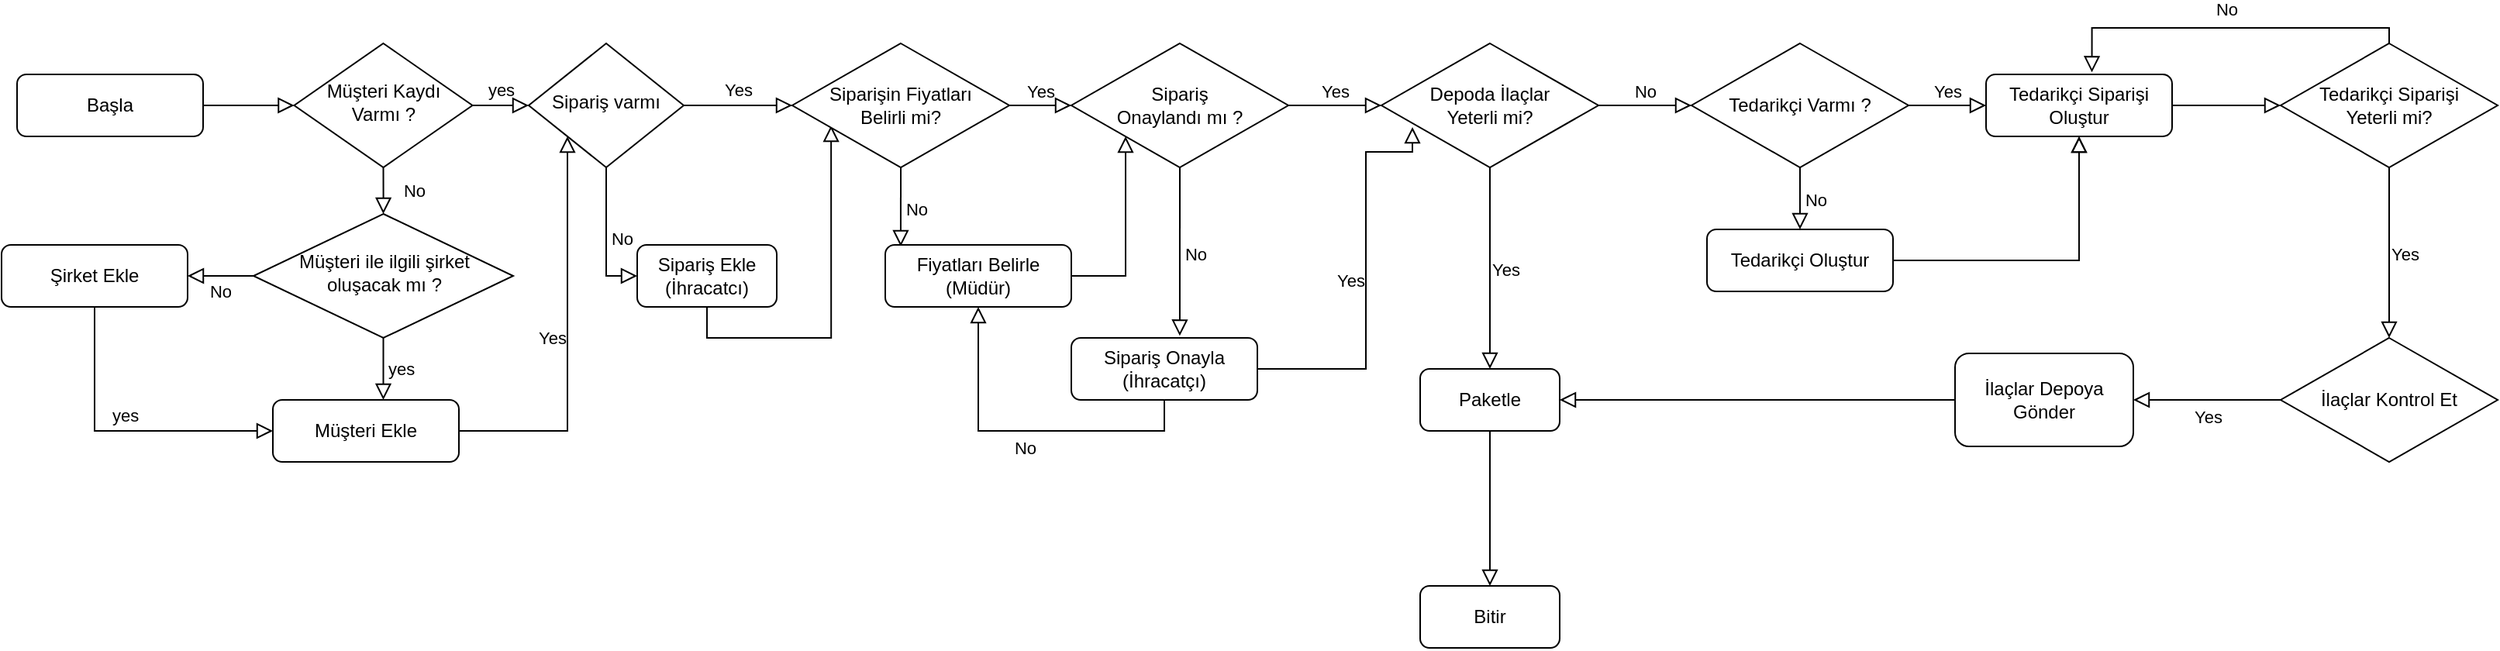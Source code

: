 <mxfile version="13.9.2" type="github">
  <diagram id="C5RBs43oDa-KdzZeNtuy" name="Page-1">
    <mxGraphModel dx="716" dy="358" grid="1" gridSize="10" guides="1" tooltips="1" connect="1" arrows="1" fold="1" page="1" pageScale="1" pageWidth="827" pageHeight="1169" math="0" shadow="0">
      <root>
        <mxCell id="WIyWlLk6GJQsqaUBKTNV-0" />
        <mxCell id="WIyWlLk6GJQsqaUBKTNV-1" parent="WIyWlLk6GJQsqaUBKTNV-0" />
        <mxCell id="WIyWlLk6GJQsqaUBKTNV-2" value="" style="rounded=0;html=1;jettySize=auto;orthogonalLoop=1;fontSize=11;endArrow=block;endFill=0;endSize=8;strokeWidth=1;shadow=0;labelBackgroundColor=none;edgeStyle=orthogonalEdgeStyle;exitX=1;exitY=0.5;exitDx=0;exitDy=0;entryX=0;entryY=0.5;entryDx=0;entryDy=0;" parent="WIyWlLk6GJQsqaUBKTNV-1" source="WIyWlLk6GJQsqaUBKTNV-3" target="xosmYYhnfr8041MUVnVW-3" edge="1">
          <mxGeometry relative="1" as="geometry">
            <mxPoint x="60" y="230" as="targetPoint" />
          </mxGeometry>
        </mxCell>
        <mxCell id="WIyWlLk6GJQsqaUBKTNV-3" value="Başla" style="rounded=1;whiteSpace=wrap;html=1;fontSize=12;glass=0;strokeWidth=1;shadow=0;" parent="WIyWlLk6GJQsqaUBKTNV-1" vertex="1">
          <mxGeometry x="20" y="100" width="120" height="40" as="geometry" />
        </mxCell>
        <mxCell id="WIyWlLk6GJQsqaUBKTNV-5" value="yes" style="edgeStyle=orthogonalEdgeStyle;rounded=0;html=1;jettySize=auto;orthogonalLoop=1;fontSize=11;endArrow=block;endFill=0;endSize=8;strokeWidth=1;shadow=0;labelBackgroundColor=none;exitX=1;exitY=0.5;exitDx=0;exitDy=0;entryX=0;entryY=0.5;entryDx=0;entryDy=0;" parent="WIyWlLk6GJQsqaUBKTNV-1" source="xosmYYhnfr8041MUVnVW-3" target="xosmYYhnfr8041MUVnVW-0" edge="1">
          <mxGeometry y="10" relative="1" as="geometry">
            <mxPoint as="offset" />
            <mxPoint x="320" y="190" as="sourcePoint" />
            <mxPoint x="370" y="180" as="targetPoint" />
          </mxGeometry>
        </mxCell>
        <mxCell id="WIyWlLk6GJQsqaUBKTNV-6" value="Müşteri ile ilgili şirket &lt;br&gt;oluşacak mı ?" style="rhombus;whiteSpace=wrap;html=1;shadow=0;fontFamily=Helvetica;fontSize=12;align=center;strokeWidth=1;spacing=6;spacingTop=-4;" parent="WIyWlLk6GJQsqaUBKTNV-1" vertex="1">
          <mxGeometry x="172.5" y="190" width="167.5" height="80" as="geometry" />
        </mxCell>
        <mxCell id="WIyWlLk6GJQsqaUBKTNV-7" value="Müşteri Ekle" style="rounded=1;whiteSpace=wrap;html=1;fontSize=12;glass=0;strokeWidth=1;shadow=0;" parent="WIyWlLk6GJQsqaUBKTNV-1" vertex="1">
          <mxGeometry x="185" y="310" width="120" height="40" as="geometry" />
        </mxCell>
        <mxCell id="xosmYYhnfr8041MUVnVW-0" value="Sipariş varmı" style="rhombus;whiteSpace=wrap;html=1;shadow=0;fontFamily=Helvetica;fontSize=12;align=center;strokeWidth=1;spacing=6;spacingTop=-4;" parent="WIyWlLk6GJQsqaUBKTNV-1" vertex="1">
          <mxGeometry x="350" y="80" width="100" height="80" as="geometry" />
        </mxCell>
        <mxCell id="xosmYYhnfr8041MUVnVW-3" value="Müşteri Kaydı&lt;br&gt; Varmı ?" style="rhombus;whiteSpace=wrap;html=1;shadow=0;fontFamily=Helvetica;fontSize=12;align=center;strokeWidth=1;spacing=6;spacingTop=-4;" parent="WIyWlLk6GJQsqaUBKTNV-1" vertex="1">
          <mxGeometry x="198.75" y="80" width="115" height="80" as="geometry" />
        </mxCell>
        <mxCell id="xosmYYhnfr8041MUVnVW-5" value="No" style="edgeStyle=orthogonalEdgeStyle;rounded=0;html=1;jettySize=auto;orthogonalLoop=1;fontSize=11;endArrow=block;endFill=0;endSize=8;strokeWidth=1;shadow=0;labelBackgroundColor=none;entryX=0;entryY=0.5;entryDx=0;entryDy=0;exitX=0.5;exitY=1;exitDx=0;exitDy=0;" parent="WIyWlLk6GJQsqaUBKTNV-1" source="xosmYYhnfr8041MUVnVW-0" target="xosmYYhnfr8041MUVnVW-6" edge="1">
          <mxGeometry y="10" relative="1" as="geometry">
            <mxPoint y="1" as="offset" />
            <mxPoint x="480" y="210.5" as="sourcePoint" />
            <mxPoint x="540" y="110" as="targetPoint" />
          </mxGeometry>
        </mxCell>
        <mxCell id="xosmYYhnfr8041MUVnVW-6" value="Sipariş Ekle&lt;br&gt;(İhracatcı)" style="rounded=1;whiteSpace=wrap;html=1;fontSize=12;glass=0;strokeWidth=1;shadow=0;" parent="WIyWlLk6GJQsqaUBKTNV-1" vertex="1">
          <mxGeometry x="420" y="210" width="90" height="40" as="geometry" />
        </mxCell>
        <mxCell id="xosmYYhnfr8041MUVnVW-15" value="No" style="rounded=0;html=1;jettySize=auto;orthogonalLoop=1;fontSize=11;endArrow=block;endFill=0;endSize=8;strokeWidth=1;shadow=0;labelBackgroundColor=none;edgeStyle=orthogonalEdgeStyle;exitX=0.5;exitY=1;exitDx=0;exitDy=0;" parent="WIyWlLk6GJQsqaUBKTNV-1" source="xosmYYhnfr8041MUVnVW-3" target="WIyWlLk6GJQsqaUBKTNV-6" edge="1">
          <mxGeometry y="20" relative="1" as="geometry">
            <mxPoint as="offset" />
            <mxPoint x="110" y="350" as="sourcePoint" />
            <mxPoint x="180" y="260" as="targetPoint" />
          </mxGeometry>
        </mxCell>
        <mxCell id="xosmYYhnfr8041MUVnVW-16" value="Yes" style="edgeStyle=orthogonalEdgeStyle;rounded=0;html=1;jettySize=auto;orthogonalLoop=1;fontSize=11;endArrow=block;endFill=0;endSize=8;strokeWidth=1;shadow=0;labelBackgroundColor=none;exitX=1;exitY=0.5;exitDx=0;exitDy=0;entryX=0;entryY=1;entryDx=0;entryDy=0;" parent="WIyWlLk6GJQsqaUBKTNV-1" source="WIyWlLk6GJQsqaUBKTNV-7" target="xosmYYhnfr8041MUVnVW-0" edge="1">
          <mxGeometry y="10" relative="1" as="geometry">
            <mxPoint as="offset" />
            <mxPoint x="160" y="440" as="sourcePoint" />
            <mxPoint x="310" y="440" as="targetPoint" />
          </mxGeometry>
        </mxCell>
        <mxCell id="xosmYYhnfr8041MUVnVW-23" value="No" style="edgeStyle=orthogonalEdgeStyle;rounded=0;html=1;jettySize=auto;orthogonalLoop=1;fontSize=11;endArrow=block;endFill=0;endSize=8;strokeWidth=1;shadow=0;labelBackgroundColor=none;exitX=0;exitY=0.5;exitDx=0;exitDy=0;entryX=1;entryY=0.5;entryDx=0;entryDy=0;" parent="WIyWlLk6GJQsqaUBKTNV-1" source="WIyWlLk6GJQsqaUBKTNV-6" target="xosmYYhnfr8041MUVnVW-24" edge="1">
          <mxGeometry y="10" relative="1" as="geometry">
            <mxPoint as="offset" />
            <mxPoint x="320" y="350" as="sourcePoint" />
            <mxPoint x="100" y="230" as="targetPoint" />
          </mxGeometry>
        </mxCell>
        <mxCell id="xosmYYhnfr8041MUVnVW-24" value="Şirket Ekle" style="rounded=1;whiteSpace=wrap;html=1;fontSize=12;glass=0;strokeWidth=1;shadow=0;" parent="WIyWlLk6GJQsqaUBKTNV-1" vertex="1">
          <mxGeometry x="10" y="210" width="120" height="40" as="geometry" />
        </mxCell>
        <mxCell id="xosmYYhnfr8041MUVnVW-28" value="&amp;nbsp;yes" style="edgeStyle=orthogonalEdgeStyle;rounded=0;html=1;jettySize=auto;orthogonalLoop=1;fontSize=11;endArrow=block;endFill=0;endSize=8;strokeWidth=1;shadow=0;labelBackgroundColor=none;exitX=0.5;exitY=1;exitDx=0;exitDy=0;" parent="WIyWlLk6GJQsqaUBKTNV-1" source="WIyWlLk6GJQsqaUBKTNV-6" target="WIyWlLk6GJQsqaUBKTNV-7" edge="1">
          <mxGeometry y="10" relative="1" as="geometry">
            <mxPoint as="offset" />
            <mxPoint x="180" y="230" as="sourcePoint" />
            <mxPoint x="100" y="230" as="targetPoint" />
            <Array as="points">
              <mxPoint x="245" y="310" />
              <mxPoint x="245" y="310" />
            </Array>
          </mxGeometry>
        </mxCell>
        <mxCell id="xosmYYhnfr8041MUVnVW-29" value="&amp;nbsp;yes" style="edgeStyle=orthogonalEdgeStyle;rounded=0;html=1;jettySize=auto;orthogonalLoop=1;fontSize=11;endArrow=block;endFill=0;endSize=8;strokeWidth=1;shadow=0;labelBackgroundColor=none;exitX=0.5;exitY=1;exitDx=0;exitDy=0;entryX=0;entryY=0.5;entryDx=0;entryDy=0;" parent="WIyWlLk6GJQsqaUBKTNV-1" source="xosmYYhnfr8041MUVnVW-24" target="WIyWlLk6GJQsqaUBKTNV-7" edge="1">
          <mxGeometry y="10" relative="1" as="geometry">
            <mxPoint as="offset" />
            <mxPoint x="230" y="270" as="sourcePoint" />
            <mxPoint x="80" y="370" as="targetPoint" />
          </mxGeometry>
        </mxCell>
        <mxCell id="xosmYYhnfr8041MUVnVW-30" value="" style="edgeStyle=orthogonalEdgeStyle;rounded=0;html=1;jettySize=auto;orthogonalLoop=1;fontSize=11;endArrow=block;endFill=0;endSize=8;strokeWidth=1;shadow=0;labelBackgroundColor=none;exitX=0.5;exitY=1;exitDx=0;exitDy=0;entryX=0.179;entryY=0.663;entryDx=0;entryDy=0;entryPerimeter=0;" parent="WIyWlLk6GJQsqaUBKTNV-1" source="xosmYYhnfr8041MUVnVW-6" target="xosmYYhnfr8041MUVnVW-31" edge="1">
          <mxGeometry y="10" relative="1" as="geometry">
            <mxPoint as="offset" />
            <mxPoint x="290" y="330" as="sourcePoint" />
            <mxPoint x="480" y="150" as="targetPoint" />
          </mxGeometry>
        </mxCell>
        <mxCell id="xosmYYhnfr8041MUVnVW-31" value="Siparişin Fiyatları &lt;br&gt;Belirli mi?" style="rhombus;whiteSpace=wrap;html=1;" parent="WIyWlLk6GJQsqaUBKTNV-1" vertex="1">
          <mxGeometry x="520" y="80" width="140" height="80" as="geometry" />
        </mxCell>
        <mxCell id="xosmYYhnfr8041MUVnVW-32" value="No" style="edgeStyle=orthogonalEdgeStyle;rounded=0;html=1;jettySize=auto;orthogonalLoop=1;fontSize=11;endArrow=block;endFill=0;endSize=8;strokeWidth=1;shadow=0;labelBackgroundColor=none;exitX=0.5;exitY=1;exitDx=0;exitDy=0;entryX=0.083;entryY=0.025;entryDx=0;entryDy=0;entryPerimeter=0;" parent="WIyWlLk6GJQsqaUBKTNV-1" source="xosmYYhnfr8041MUVnVW-31" target="xosmYYhnfr8041MUVnVW-33" edge="1">
          <mxGeometry y="10" relative="1" as="geometry">
            <mxPoint y="1" as="offset" />
            <mxPoint x="350" y="130" as="sourcePoint" />
            <mxPoint x="605" y="240" as="targetPoint" />
          </mxGeometry>
        </mxCell>
        <mxCell id="xosmYYhnfr8041MUVnVW-33" value="Fiyatları Belirle&lt;br&gt;(Müdür)" style="rounded=1;whiteSpace=wrap;html=1;fontSize=12;glass=0;strokeWidth=1;shadow=0;" parent="WIyWlLk6GJQsqaUBKTNV-1" vertex="1">
          <mxGeometry x="580" y="210" width="120" height="40" as="geometry" />
        </mxCell>
        <mxCell id="xosmYYhnfr8041MUVnVW-35" value="" style="edgeStyle=orthogonalEdgeStyle;rounded=0;html=1;jettySize=auto;orthogonalLoop=1;fontSize=11;endArrow=block;endFill=0;endSize=8;strokeWidth=1;shadow=0;labelBackgroundColor=none;exitX=1;exitY=0.5;exitDx=0;exitDy=0;entryX=0;entryY=1;entryDx=0;entryDy=0;" parent="WIyWlLk6GJQsqaUBKTNV-1" source="xosmYYhnfr8041MUVnVW-33" target="xosmYYhnfr8041MUVnVW-36" edge="1">
          <mxGeometry y="10" relative="1" as="geometry">
            <mxPoint y="1" as="offset" />
            <mxPoint x="690" y="240" as="sourcePoint" />
            <mxPoint x="690" y="360" as="targetPoint" />
          </mxGeometry>
        </mxCell>
        <mxCell id="xosmYYhnfr8041MUVnVW-36" value="Sipariş &lt;br&gt;Onaylandı mı ?" style="rhombus;whiteSpace=wrap;html=1;" parent="WIyWlLk6GJQsqaUBKTNV-1" vertex="1">
          <mxGeometry x="700" y="80" width="140" height="80" as="geometry" />
        </mxCell>
        <mxCell id="xosmYYhnfr8041MUVnVW-37" value="Yes" style="edgeStyle=orthogonalEdgeStyle;rounded=0;html=1;jettySize=auto;orthogonalLoop=1;fontSize=11;endArrow=block;endFill=0;endSize=8;strokeWidth=1;shadow=0;labelBackgroundColor=none;entryX=0;entryY=0.5;entryDx=0;entryDy=0;exitX=1;exitY=0.5;exitDx=0;exitDy=0;" parent="WIyWlLk6GJQsqaUBKTNV-1" source="xosmYYhnfr8041MUVnVW-31" target="xosmYYhnfr8041MUVnVW-36" edge="1">
          <mxGeometry y="10" relative="1" as="geometry">
            <mxPoint y="1" as="offset" />
            <mxPoint x="590" y="260" as="sourcePoint" />
            <mxPoint x="590" y="380" as="targetPoint" />
          </mxGeometry>
        </mxCell>
        <mxCell id="xosmYYhnfr8041MUVnVW-43" value="Yes" style="edgeStyle=orthogonalEdgeStyle;rounded=0;html=1;jettySize=auto;orthogonalLoop=1;fontSize=11;endArrow=block;endFill=0;endSize=8;strokeWidth=1;shadow=0;labelBackgroundColor=none;exitX=1;exitY=0.5;exitDx=0;exitDy=0;entryX=0;entryY=0.5;entryDx=0;entryDy=0;" parent="WIyWlLk6GJQsqaUBKTNV-1" source="xosmYYhnfr8041MUVnVW-36" target="xosmYYhnfr8041MUVnVW-46" edge="1">
          <mxGeometry y="10" relative="1" as="geometry">
            <mxPoint y="1" as="offset" />
            <mxPoint x="1070" y="250" as="sourcePoint" />
            <mxPoint x="920" y="120" as="targetPoint" />
          </mxGeometry>
        </mxCell>
        <mxCell id="xosmYYhnfr8041MUVnVW-44" value="No" style="edgeStyle=orthogonalEdgeStyle;rounded=0;html=1;jettySize=auto;orthogonalLoop=1;fontSize=11;endArrow=block;endFill=0;endSize=8;strokeWidth=1;shadow=0;labelBackgroundColor=none;exitX=0.5;exitY=1;exitDx=0;exitDy=0;entryX=0.583;entryY=-0.033;entryDx=0;entryDy=0;entryPerimeter=0;" parent="WIyWlLk6GJQsqaUBKTNV-1" source="xosmYYhnfr8041MUVnVW-36" target="xosmYYhnfr8041MUVnVW-45" edge="1">
          <mxGeometry y="10" relative="1" as="geometry">
            <mxPoint y="1" as="offset" />
            <mxPoint x="840" y="120" as="sourcePoint" />
            <mxPoint x="770" y="240" as="targetPoint" />
          </mxGeometry>
        </mxCell>
        <mxCell id="xosmYYhnfr8041MUVnVW-45" value="Sipariş Onayla&lt;br&gt;(İhracatçı)" style="rounded=1;whiteSpace=wrap;html=1;fontSize=12;glass=0;strokeWidth=1;shadow=0;" parent="WIyWlLk6GJQsqaUBKTNV-1" vertex="1">
          <mxGeometry x="700" y="270" width="120" height="40" as="geometry" />
        </mxCell>
        <mxCell id="xosmYYhnfr8041MUVnVW-46" value="Depoda İlaçlar&lt;br&gt; Yeterli mi?" style="rhombus;whiteSpace=wrap;html=1;" parent="WIyWlLk6GJQsqaUBKTNV-1" vertex="1">
          <mxGeometry x="900" y="80" width="140" height="80" as="geometry" />
        </mxCell>
        <mxCell id="xosmYYhnfr8041MUVnVW-47" value="No" style="edgeStyle=orthogonalEdgeStyle;rounded=0;html=1;jettySize=auto;orthogonalLoop=1;fontSize=11;endArrow=block;endFill=0;endSize=8;strokeWidth=1;shadow=0;labelBackgroundColor=none;exitX=1;exitY=0.5;exitDx=0;exitDy=0;" parent="WIyWlLk6GJQsqaUBKTNV-1" source="xosmYYhnfr8041MUVnVW-46" target="xosmYYhnfr8041MUVnVW-50" edge="1">
          <mxGeometry y="10" relative="1" as="geometry">
            <mxPoint y="1" as="offset" />
            <mxPoint x="1015" y="380" as="sourcePoint" />
            <mxPoint x="970" y="220" as="targetPoint" />
          </mxGeometry>
        </mxCell>
        <mxCell id="xosmYYhnfr8041MUVnVW-48" value="Tedarikçi Siparişi Oluştur" style="rounded=1;whiteSpace=wrap;html=1;fontSize=12;glass=0;strokeWidth=1;shadow=0;" parent="WIyWlLk6GJQsqaUBKTNV-1" vertex="1">
          <mxGeometry x="1290" y="100" width="120" height="40" as="geometry" />
        </mxCell>
        <mxCell id="xosmYYhnfr8041MUVnVW-49" value="Yes" style="edgeStyle=orthogonalEdgeStyle;rounded=0;html=1;jettySize=auto;orthogonalLoop=1;fontSize=11;endArrow=block;endFill=0;endSize=8;strokeWidth=1;shadow=0;labelBackgroundColor=none;entryX=0.5;entryY=0;entryDx=0;entryDy=0;exitX=0.5;exitY=1;exitDx=0;exitDy=0;" parent="WIyWlLk6GJQsqaUBKTNV-1" source="xosmYYhnfr8041MUVnVW-46" target="xosmYYhnfr8041MUVnVW-63" edge="1">
          <mxGeometry y="10" relative="1" as="geometry">
            <mxPoint y="1" as="offset" />
            <mxPoint x="1080" y="400" as="sourcePoint" />
            <mxPoint x="1150" y="120" as="targetPoint" />
            <Array as="points" />
          </mxGeometry>
        </mxCell>
        <mxCell id="xosmYYhnfr8041MUVnVW-50" value="Tedarikçi Varmı ?" style="rhombus;whiteSpace=wrap;html=1;" parent="WIyWlLk6GJQsqaUBKTNV-1" vertex="1">
          <mxGeometry x="1100" y="80" width="140" height="80" as="geometry" />
        </mxCell>
        <mxCell id="xosmYYhnfr8041MUVnVW-51" value="No" style="edgeStyle=orthogonalEdgeStyle;rounded=0;html=1;jettySize=auto;orthogonalLoop=1;fontSize=11;endArrow=block;endFill=0;endSize=8;strokeWidth=1;shadow=0;labelBackgroundColor=none;exitX=0.5;exitY=1;exitDx=0;exitDy=0;entryX=0.5;entryY=0;entryDx=0;entryDy=0;" parent="WIyWlLk6GJQsqaUBKTNV-1" source="xosmYYhnfr8041MUVnVW-50" target="xosmYYhnfr8041MUVnVW-52" edge="1">
          <mxGeometry y="10" relative="1" as="geometry">
            <mxPoint y="1" as="offset" />
            <mxPoint x="1240" y="10" as="sourcePoint" />
            <mxPoint x="1360" y="10" as="targetPoint" />
            <Array as="points" />
          </mxGeometry>
        </mxCell>
        <mxCell id="xosmYYhnfr8041MUVnVW-52" value="Tedarikçi Oluştur" style="rounded=1;whiteSpace=wrap;html=1;fontSize=12;glass=0;strokeWidth=1;shadow=0;" parent="WIyWlLk6GJQsqaUBKTNV-1" vertex="1">
          <mxGeometry x="1110" y="200" width="120" height="40" as="geometry" />
        </mxCell>
        <mxCell id="xosmYYhnfr8041MUVnVW-53" value="Yes" style="edgeStyle=orthogonalEdgeStyle;rounded=0;html=1;jettySize=auto;orthogonalLoop=1;fontSize=11;endArrow=block;endFill=0;endSize=8;strokeWidth=1;shadow=0;labelBackgroundColor=none;exitX=1;exitY=0.5;exitDx=0;exitDy=0;entryX=0;entryY=0.5;entryDx=0;entryDy=0;" parent="WIyWlLk6GJQsqaUBKTNV-1" source="xosmYYhnfr8041MUVnVW-50" target="xosmYYhnfr8041MUVnVW-48" edge="1">
          <mxGeometry y="10" relative="1" as="geometry">
            <mxPoint y="1" as="offset" />
            <mxPoint x="1240" y="10" as="sourcePoint" />
            <mxPoint x="1360" y="10" as="targetPoint" />
            <Array as="points">
              <mxPoint x="1260" y="120" />
              <mxPoint x="1260" y="120" />
            </Array>
          </mxGeometry>
        </mxCell>
        <mxCell id="xosmYYhnfr8041MUVnVW-54" value="" style="edgeStyle=orthogonalEdgeStyle;rounded=0;html=1;jettySize=auto;orthogonalLoop=1;fontSize=11;endArrow=block;endFill=0;endSize=8;strokeWidth=1;shadow=0;labelBackgroundColor=none;exitX=1;exitY=0.5;exitDx=0;exitDy=0;entryX=0.5;entryY=1;entryDx=0;entryDy=0;" parent="WIyWlLk6GJQsqaUBKTNV-1" source="xosmYYhnfr8041MUVnVW-52" target="xosmYYhnfr8041MUVnVW-48" edge="1">
          <mxGeometry y="10" relative="1" as="geometry">
            <mxPoint y="1" as="offset" />
            <mxPoint x="1240" y="120" as="sourcePoint" />
            <mxPoint x="1320" y="240" as="targetPoint" />
            <Array as="points">
              <mxPoint x="1350" y="220" />
            </Array>
          </mxGeometry>
        </mxCell>
        <mxCell id="xosmYYhnfr8041MUVnVW-56" value="Yes" style="edgeStyle=orthogonalEdgeStyle;rounded=0;html=1;jettySize=auto;orthogonalLoop=1;fontSize=11;endArrow=block;endFill=0;endSize=8;strokeWidth=1;shadow=0;labelBackgroundColor=none;exitX=1;exitY=0.5;exitDx=0;exitDy=0;entryX=0;entryY=0.5;entryDx=0;entryDy=0;" parent="WIyWlLk6GJQsqaUBKTNV-1" source="xosmYYhnfr8041MUVnVW-0" target="xosmYYhnfr8041MUVnVW-31" edge="1">
          <mxGeometry y="10" relative="1" as="geometry">
            <mxPoint as="offset" />
            <mxPoint x="510" y="240" as="sourcePoint" />
            <mxPoint x="645" y="130" as="targetPoint" />
          </mxGeometry>
        </mxCell>
        <mxCell id="xosmYYhnfr8041MUVnVW-57" value="Yes" style="edgeStyle=orthogonalEdgeStyle;rounded=0;html=1;jettySize=auto;orthogonalLoop=1;fontSize=11;endArrow=block;endFill=0;endSize=8;strokeWidth=1;shadow=0;labelBackgroundColor=none;entryX=0.143;entryY=0.675;entryDx=0;entryDy=0;entryPerimeter=0;exitX=1;exitY=0.5;exitDx=0;exitDy=0;" parent="WIyWlLk6GJQsqaUBKTNV-1" source="xosmYYhnfr8041MUVnVW-45" target="xosmYYhnfr8041MUVnVW-46" edge="1">
          <mxGeometry y="10" relative="1" as="geometry">
            <mxPoint y="1" as="offset" />
            <mxPoint x="890" y="300" as="sourcePoint" />
            <mxPoint x="870" y="150" as="targetPoint" />
            <Array as="points">
              <mxPoint x="890" y="290" />
              <mxPoint x="890" y="150" />
              <mxPoint x="920" y="150" />
            </Array>
          </mxGeometry>
        </mxCell>
        <mxCell id="xosmYYhnfr8041MUVnVW-58" value="" style="edgeStyle=orthogonalEdgeStyle;rounded=0;html=1;jettySize=auto;orthogonalLoop=1;fontSize=11;endArrow=block;endFill=0;endSize=8;strokeWidth=1;shadow=0;labelBackgroundColor=none;exitX=1;exitY=0.5;exitDx=0;exitDy=0;entryX=0;entryY=0.5;entryDx=0;entryDy=0;" parent="WIyWlLk6GJQsqaUBKTNV-1" source="xosmYYhnfr8041MUVnVW-48" target="xosmYYhnfr8041MUVnVW-70" edge="1">
          <mxGeometry y="10" relative="1" as="geometry">
            <mxPoint y="1" as="offset" />
            <mxPoint x="1240" y="10.0" as="sourcePoint" />
            <mxPoint x="1470" y="120" as="targetPoint" />
            <Array as="points" />
          </mxGeometry>
        </mxCell>
        <mxCell id="xosmYYhnfr8041MUVnVW-60" value="İlaçlar Depoya&lt;br&gt; Gönder" style="rounded=1;whiteSpace=wrap;html=1;fontSize=12;glass=0;strokeWidth=1;shadow=0;" parent="WIyWlLk6GJQsqaUBKTNV-1" vertex="1">
          <mxGeometry x="1270" y="280" width="115" height="60" as="geometry" />
        </mxCell>
        <mxCell id="xosmYYhnfr8041MUVnVW-61" value="İlaçlar Kontrol Et" style="rhombus;whiteSpace=wrap;html=1;" parent="WIyWlLk6GJQsqaUBKTNV-1" vertex="1">
          <mxGeometry x="1480" y="270" width="140" height="80" as="geometry" />
        </mxCell>
        <mxCell id="xosmYYhnfr8041MUVnVW-62" value="Yes" style="edgeStyle=orthogonalEdgeStyle;rounded=0;html=1;jettySize=auto;orthogonalLoop=1;fontSize=11;endArrow=block;endFill=0;endSize=8;strokeWidth=1;shadow=0;labelBackgroundColor=none;exitX=0;exitY=0.5;exitDx=0;exitDy=0;entryX=1;entryY=0.5;entryDx=0;entryDy=0;" parent="WIyWlLk6GJQsqaUBKTNV-1" source="xosmYYhnfr8041MUVnVW-61" target="xosmYYhnfr8041MUVnVW-60" edge="1">
          <mxGeometry y="10" relative="1" as="geometry">
            <mxPoint y="1" as="offset" />
            <mxPoint x="1410" y="120" as="sourcePoint" />
            <mxPoint x="1480" y="120" as="targetPoint" />
            <Array as="points" />
          </mxGeometry>
        </mxCell>
        <mxCell id="xosmYYhnfr8041MUVnVW-63" value="Paketle" style="rounded=1;whiteSpace=wrap;html=1;fontSize=12;glass=0;strokeWidth=1;shadow=0;" parent="WIyWlLk6GJQsqaUBKTNV-1" vertex="1">
          <mxGeometry x="925" y="290" width="90" height="40" as="geometry" />
        </mxCell>
        <mxCell id="xosmYYhnfr8041MUVnVW-65" value="" style="edgeStyle=orthogonalEdgeStyle;rounded=0;html=1;jettySize=auto;orthogonalLoop=1;fontSize=11;endArrow=block;endFill=0;endSize=8;strokeWidth=1;shadow=0;labelBackgroundColor=none;exitX=1;exitY=0.5;exitDx=0;exitDy=0;entryX=0.5;entryY=1;entryDx=0;entryDy=0;" parent="WIyWlLk6GJQsqaUBKTNV-1" edge="1">
          <mxGeometry y="10" relative="1" as="geometry">
            <mxPoint y="1" as="offset" />
            <mxPoint x="1230" y="220" as="sourcePoint" />
            <mxPoint x="1350" y="140" as="targetPoint" />
            <Array as="points">
              <mxPoint x="1350" y="220" />
            </Array>
          </mxGeometry>
        </mxCell>
        <mxCell id="xosmYYhnfr8041MUVnVW-66" value="" style="edgeStyle=orthogonalEdgeStyle;rounded=0;html=1;jettySize=auto;orthogonalLoop=1;fontSize=11;endArrow=block;endFill=0;endSize=8;strokeWidth=1;shadow=0;labelBackgroundColor=none;entryX=1;entryY=0.5;entryDx=0;entryDy=0;exitX=0;exitY=0.5;exitDx=0;exitDy=0;" parent="WIyWlLk6GJQsqaUBKTNV-1" source="xosmYYhnfr8041MUVnVW-60" target="xosmYYhnfr8041MUVnVW-63" edge="1">
          <mxGeometry y="10" relative="1" as="geometry">
            <mxPoint y="1" as="offset" />
            <mxPoint x="1500" y="220" as="sourcePoint" />
            <mxPoint x="1550" y="200" as="targetPoint" />
            <Array as="points" />
          </mxGeometry>
        </mxCell>
        <mxCell id="xosmYYhnfr8041MUVnVW-67" value="Bitir" style="rounded=1;whiteSpace=wrap;html=1;fontSize=12;glass=0;strokeWidth=1;shadow=0;" parent="WIyWlLk6GJQsqaUBKTNV-1" vertex="1">
          <mxGeometry x="925" y="430" width="90" height="40" as="geometry" />
        </mxCell>
        <mxCell id="xosmYYhnfr8041MUVnVW-68" value="" style="edgeStyle=orthogonalEdgeStyle;rounded=0;html=1;jettySize=auto;orthogonalLoop=1;fontSize=11;endArrow=block;endFill=0;endSize=8;strokeWidth=1;shadow=0;labelBackgroundColor=none;exitX=0.5;exitY=1;exitDx=0;exitDy=0;" parent="WIyWlLk6GJQsqaUBKTNV-1" source="xosmYYhnfr8041MUVnVW-63" target="xosmYYhnfr8041MUVnVW-67" edge="1">
          <mxGeometry y="10" relative="1" as="geometry">
            <mxPoint y="1" as="offset" />
            <mxPoint x="970" y="160" as="sourcePoint" />
            <mxPoint x="970" y="420" as="targetPoint" />
            <Array as="points" />
          </mxGeometry>
        </mxCell>
        <mxCell id="xosmYYhnfr8041MUVnVW-69" value="No" style="edgeStyle=orthogonalEdgeStyle;rounded=0;html=1;jettySize=auto;orthogonalLoop=1;fontSize=11;endArrow=block;endFill=0;endSize=8;strokeWidth=1;shadow=0;labelBackgroundColor=none;exitX=0.5;exitY=1;exitDx=0;exitDy=0;entryX=0.5;entryY=1;entryDx=0;entryDy=0;" parent="WIyWlLk6GJQsqaUBKTNV-1" source="xosmYYhnfr8041MUVnVW-45" target="xosmYYhnfr8041MUVnVW-33" edge="1">
          <mxGeometry y="10" relative="1" as="geometry">
            <mxPoint y="1" as="offset" />
            <mxPoint x="770" y="160" as="sourcePoint" />
            <mxPoint x="769.96" y="268.68" as="targetPoint" />
          </mxGeometry>
        </mxCell>
        <mxCell id="xosmYYhnfr8041MUVnVW-70" value="Tedarikçi Siparişi&lt;br&gt;Yeterli mi?" style="rhombus;whiteSpace=wrap;html=1;" parent="WIyWlLk6GJQsqaUBKTNV-1" vertex="1">
          <mxGeometry x="1480" y="80" width="140" height="80" as="geometry" />
        </mxCell>
        <mxCell id="xosmYYhnfr8041MUVnVW-71" value="Yes" style="edgeStyle=orthogonalEdgeStyle;rounded=0;html=1;jettySize=auto;orthogonalLoop=1;fontSize=11;endArrow=block;endFill=0;endSize=8;strokeWidth=1;shadow=0;labelBackgroundColor=none;exitX=0.5;exitY=1;exitDx=0;exitDy=0;entryX=0.5;entryY=0;entryDx=0;entryDy=0;" parent="WIyWlLk6GJQsqaUBKTNV-1" source="xosmYYhnfr8041MUVnVW-70" target="xosmYYhnfr8041MUVnVW-61" edge="1">
          <mxGeometry y="10" relative="1" as="geometry">
            <mxPoint y="1" as="offset" />
            <mxPoint x="1550" y="260" as="sourcePoint" />
            <mxPoint x="1550" y="310" as="targetPoint" />
            <Array as="points" />
          </mxGeometry>
        </mxCell>
        <mxCell id="xosmYYhnfr8041MUVnVW-72" value="" style="edgeStyle=orthogonalEdgeStyle;rounded=0;html=1;jettySize=auto;orthogonalLoop=1;fontSize=11;endArrow=block;endFill=0;endSize=8;strokeWidth=1;shadow=0;labelBackgroundColor=none;exitX=0.5;exitY=0;exitDx=0;exitDy=0;entryX=0.569;entryY=-0.033;entryDx=0;entryDy=0;entryPerimeter=0;" parent="WIyWlLk6GJQsqaUBKTNV-1" source="xosmYYhnfr8041MUVnVW-70" target="xosmYYhnfr8041MUVnVW-48" edge="1">
          <mxGeometry y="10" relative="1" as="geometry">
            <mxPoint y="1" as="offset" />
            <mxPoint x="1410" y="120" as="sourcePoint" />
            <mxPoint x="1360" y="20" as="targetPoint" />
            <Array as="points">
              <mxPoint x="1550" y="70" />
              <mxPoint x="1358" y="70" />
            </Array>
          </mxGeometry>
        </mxCell>
        <mxCell id="xosmYYhnfr8041MUVnVW-73" value="No" style="edgeLabel;html=1;align=center;verticalAlign=middle;resizable=0;points=[];" parent="xosmYYhnfr8041MUVnVW-72" vertex="1" connectable="0">
          <mxGeometry x="-0.469" y="43" relative="1" as="geometry">
            <mxPoint x="-54" y="-55" as="offset" />
          </mxGeometry>
        </mxCell>
      </root>
    </mxGraphModel>
  </diagram>
</mxfile>
